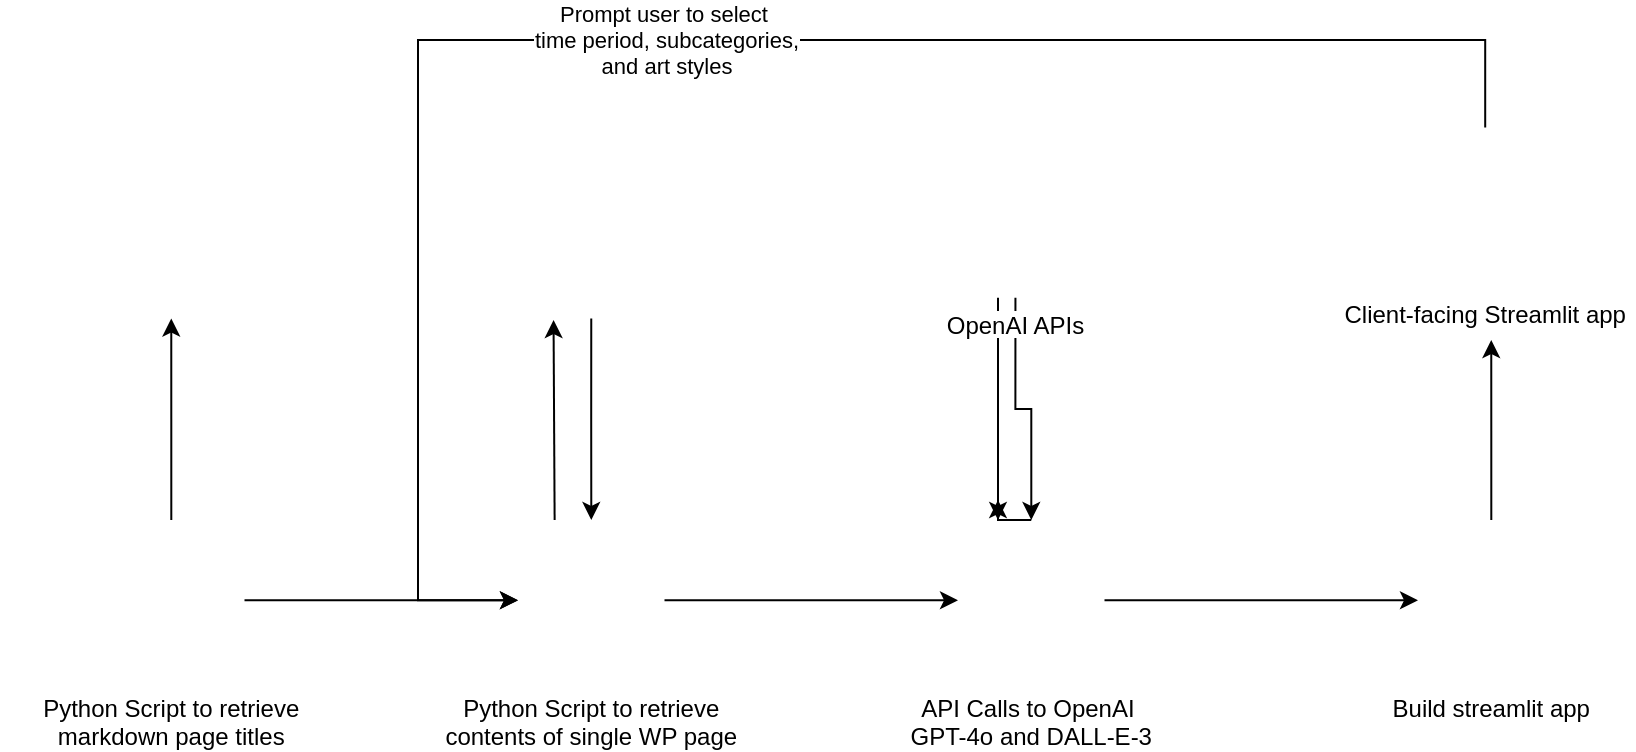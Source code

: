 <mxfile version="24.5.4" type="device">
  <diagram name="Page-1" id="i3nXvwspLEmWD5P0hmmn">
    <mxGraphModel dx="2210" dy="787" grid="1" gridSize="10" guides="1" tooltips="1" connect="1" arrows="1" fold="1" page="1" pageScale="1" pageWidth="850" pageHeight="1100" math="0" shadow="0">
      <root>
        <mxCell id="0" />
        <mxCell id="1" parent="0" />
        <mxCell id="ukWcNoajRDngZ1XgHpZB-10" value="Prompt user to select&amp;nbsp;&lt;div&gt;time period, subcategories,&lt;/div&gt;&lt;div&gt;and art styles&lt;/div&gt;" style="edgeStyle=orthogonalEdgeStyle;rounded=0;orthogonalLoop=1;jettySize=auto;html=1;entryX=0;entryY=0.5;entryDx=0;entryDy=0;" edge="1" parent="1" source="ukWcNoajRDngZ1XgHpZB-2" target="ukWcNoajRDngZ1XgHpZB-6">
          <mxGeometry relative="1" as="geometry">
            <Array as="points">
              <mxPoint x="724" y="150" />
              <mxPoint x="190" y="150" />
              <mxPoint x="190" y="430" />
            </Array>
          </mxGeometry>
        </mxCell>
        <mxCell id="ukWcNoajRDngZ1XgHpZB-2" value="Client-facing Streamlit app" style="shape=image;verticalLabelPosition=bottom;labelBackgroundColor=default;verticalAlign=top;aspect=fixed;imageAspect=0;image=https://seeklogo.com/images/S/streamlit-logo-1A3B208AE4-seeklogo.com.png;" vertex="1" parent="1">
          <mxGeometry x="650" y="193.74" width="147.24" height="80" as="geometry" />
        </mxCell>
        <mxCell id="ukWcNoajRDngZ1XgHpZB-3" value="" style="shape=image;verticalLabelPosition=bottom;labelBackgroundColor=default;verticalAlign=top;aspect=fixed;imageAspect=0;image=https://1000logos.net/wp-content/uploads/2021/04/Wikipedia-logo.png;" vertex="1" parent="1">
          <mxGeometry x="-18.28" y="193.74" width="169.82" height="95.53" as="geometry" />
        </mxCell>
        <mxCell id="ukWcNoajRDngZ1XgHpZB-11" style="edgeStyle=orthogonalEdgeStyle;rounded=0;orthogonalLoop=1;jettySize=auto;html=1;entryX=0.5;entryY=1;entryDx=0;entryDy=0;" edge="1" parent="1" source="ukWcNoajRDngZ1XgHpZB-4" target="ukWcNoajRDngZ1XgHpZB-3">
          <mxGeometry relative="1" as="geometry" />
        </mxCell>
        <mxCell id="ukWcNoajRDngZ1XgHpZB-12" style="edgeStyle=orthogonalEdgeStyle;rounded=0;orthogonalLoop=1;jettySize=auto;html=1;entryX=0;entryY=0.5;entryDx=0;entryDy=0;" edge="1" parent="1" source="ukWcNoajRDngZ1XgHpZB-4" target="ukWcNoajRDngZ1XgHpZB-6">
          <mxGeometry relative="1" as="geometry" />
        </mxCell>
        <mxCell id="ukWcNoajRDngZ1XgHpZB-4" value="Python Script to retrieve&#xa;markdown page titles" style="shape=image;verticalLabelPosition=bottom;labelBackgroundColor=default;verticalAlign=top;aspect=fixed;imageAspect=0;image=https://upload.wikimedia.org/wikipedia/commons/thumb/c/c3/Python-logo-notext.svg/1869px-Python-logo-notext.svg.png;" vertex="1" parent="1">
          <mxGeometry x="30" y="390" width="73.25" height="80.27" as="geometry" />
        </mxCell>
        <mxCell id="ukWcNoajRDngZ1XgHpZB-21" style="edgeStyle=orthogonalEdgeStyle;rounded=0;orthogonalLoop=1;jettySize=auto;html=1;" edge="1" parent="1" source="ukWcNoajRDngZ1XgHpZB-5" target="ukWcNoajRDngZ1XgHpZB-8">
          <mxGeometry relative="1" as="geometry">
            <Array as="points">
              <mxPoint x="480" y="360" />
              <mxPoint x="480" y="360" />
            </Array>
          </mxGeometry>
        </mxCell>
        <mxCell id="ukWcNoajRDngZ1XgHpZB-23" style="edgeStyle=orthogonalEdgeStyle;rounded=0;orthogonalLoop=1;jettySize=auto;html=1;exitX=0.5;exitY=1;exitDx=0;exitDy=0;" edge="1" parent="1" source="ukWcNoajRDngZ1XgHpZB-5" target="ukWcNoajRDngZ1XgHpZB-8">
          <mxGeometry relative="1" as="geometry" />
        </mxCell>
        <mxCell id="ukWcNoajRDngZ1XgHpZB-5" value="OpenAI APIs" style="shape=image;verticalLabelPosition=bottom;labelBackgroundColor=default;verticalAlign=top;aspect=fixed;imageAspect=0;image=https://static-00.iconduck.com/assets.00/openai-icon-2021x2048-4rpe5x7n.png;" vertex="1" parent="1">
          <mxGeometry x="444.19" y="188.61" width="89.06" height="90.27" as="geometry" />
        </mxCell>
        <mxCell id="ukWcNoajRDngZ1XgHpZB-13" style="edgeStyle=orthogonalEdgeStyle;rounded=0;orthogonalLoop=1;jettySize=auto;html=1;exitX=0.25;exitY=0;exitDx=0;exitDy=0;" edge="1" parent="1" source="ukWcNoajRDngZ1XgHpZB-6">
          <mxGeometry relative="1" as="geometry">
            <mxPoint x="257.778" y="290" as="targetPoint" />
          </mxGeometry>
        </mxCell>
        <mxCell id="ukWcNoajRDngZ1XgHpZB-15" style="edgeStyle=orthogonalEdgeStyle;rounded=0;orthogonalLoop=1;jettySize=auto;html=1;entryX=0;entryY=0.5;entryDx=0;entryDy=0;" edge="1" parent="1" source="ukWcNoajRDngZ1XgHpZB-6" target="ukWcNoajRDngZ1XgHpZB-8">
          <mxGeometry relative="1" as="geometry" />
        </mxCell>
        <mxCell id="ukWcNoajRDngZ1XgHpZB-6" value="Python Script to retrieve&#xa;contents of single WP page" style="shape=image;verticalLabelPosition=bottom;labelBackgroundColor=default;verticalAlign=top;aspect=fixed;imageAspect=0;image=https://upload.wikimedia.org/wikipedia/commons/thumb/c/c3/Python-logo-notext.svg/1869px-Python-logo-notext.svg.png;" vertex="1" parent="1">
          <mxGeometry x="240" y="390" width="73.25" height="80.27" as="geometry" />
        </mxCell>
        <mxCell id="ukWcNoajRDngZ1XgHpZB-14" style="edgeStyle=orthogonalEdgeStyle;rounded=0;orthogonalLoop=1;jettySize=auto;html=1;exitX=0.5;exitY=1;exitDx=0;exitDy=0;" edge="1" parent="1" source="ukWcNoajRDngZ1XgHpZB-7" target="ukWcNoajRDngZ1XgHpZB-6">
          <mxGeometry relative="1" as="geometry" />
        </mxCell>
        <mxCell id="ukWcNoajRDngZ1XgHpZB-7" value="" style="shape=image;verticalLabelPosition=bottom;labelBackgroundColor=default;verticalAlign=top;aspect=fixed;imageAspect=0;image=https://1000logos.net/wp-content/uploads/2021/04/Wikipedia-logo.png;" vertex="1" parent="1">
          <mxGeometry x="191.72" y="193.74" width="169.82" height="95.53" as="geometry" />
        </mxCell>
        <mxCell id="ukWcNoajRDngZ1XgHpZB-22" style="edgeStyle=orthogonalEdgeStyle;rounded=0;orthogonalLoop=1;jettySize=auto;html=1;exitX=0.5;exitY=0;exitDx=0;exitDy=0;" edge="1" parent="1" source="ukWcNoajRDngZ1XgHpZB-8">
          <mxGeometry relative="1" as="geometry">
            <mxPoint x="480" y="380" as="targetPoint" />
          </mxGeometry>
        </mxCell>
        <mxCell id="ukWcNoajRDngZ1XgHpZB-24" style="edgeStyle=orthogonalEdgeStyle;rounded=0;orthogonalLoop=1;jettySize=auto;html=1;entryX=0;entryY=0.5;entryDx=0;entryDy=0;" edge="1" parent="1" source="ukWcNoajRDngZ1XgHpZB-8" target="ukWcNoajRDngZ1XgHpZB-9">
          <mxGeometry relative="1" as="geometry" />
        </mxCell>
        <mxCell id="ukWcNoajRDngZ1XgHpZB-8" value="API Calls to OpenAI &#xa;GPT-4o and DALL-E-3" style="shape=image;verticalLabelPosition=bottom;labelBackgroundColor=default;verticalAlign=top;aspect=fixed;imageAspect=0;image=https://upload.wikimedia.org/wikipedia/commons/thumb/c/c3/Python-logo-notext.svg/1869px-Python-logo-notext.svg.png;" vertex="1" parent="1">
          <mxGeometry x="460" y="390" width="73.25" height="80.27" as="geometry" />
        </mxCell>
        <mxCell id="ukWcNoajRDngZ1XgHpZB-25" style="edgeStyle=orthogonalEdgeStyle;rounded=0;orthogonalLoop=1;jettySize=auto;html=1;" edge="1" parent="1" source="ukWcNoajRDngZ1XgHpZB-9">
          <mxGeometry relative="1" as="geometry">
            <mxPoint x="726.625" y="300" as="targetPoint" />
          </mxGeometry>
        </mxCell>
        <mxCell id="ukWcNoajRDngZ1XgHpZB-9" value="Build streamlit app" style="shape=image;verticalLabelPosition=bottom;labelBackgroundColor=default;verticalAlign=top;aspect=fixed;imageAspect=0;image=https://upload.wikimedia.org/wikipedia/commons/thumb/c/c3/Python-logo-notext.svg/1869px-Python-logo-notext.svg.png;" vertex="1" parent="1">
          <mxGeometry x="690" y="390" width="73.25" height="80.27" as="geometry" />
        </mxCell>
      </root>
    </mxGraphModel>
  </diagram>
</mxfile>
